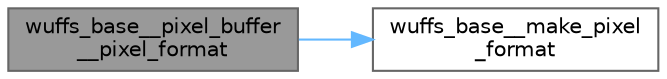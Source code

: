 digraph "wuffs_base__pixel_buffer__pixel_format"
{
 // LATEX_PDF_SIZE
  bgcolor="transparent";
  edge [fontname=Helvetica,fontsize=10,labelfontname=Helvetica,labelfontsize=10];
  node [fontname=Helvetica,fontsize=10,shape=box,height=0.2,width=0.4];
  rankdir="LR";
  Node1 [id="Node000001",label="wuffs_base__pixel_buffer\l__pixel_format",height=0.2,width=0.4,color="gray40", fillcolor="grey60", style="filled", fontcolor="black",tooltip=" "];
  Node1 -> Node2 [id="edge1_Node000001_Node000002",color="steelblue1",style="solid",tooltip=" "];
  Node2 [id="Node000002",label="wuffs_base__make_pixel\l_format",height=0.2,width=0.4,color="grey40", fillcolor="white", style="filled",URL="$wuffs-v0_83_8c.html#a7e5e2dadf6c7e035245aedf1d91ebedc",tooltip=" "];
}
